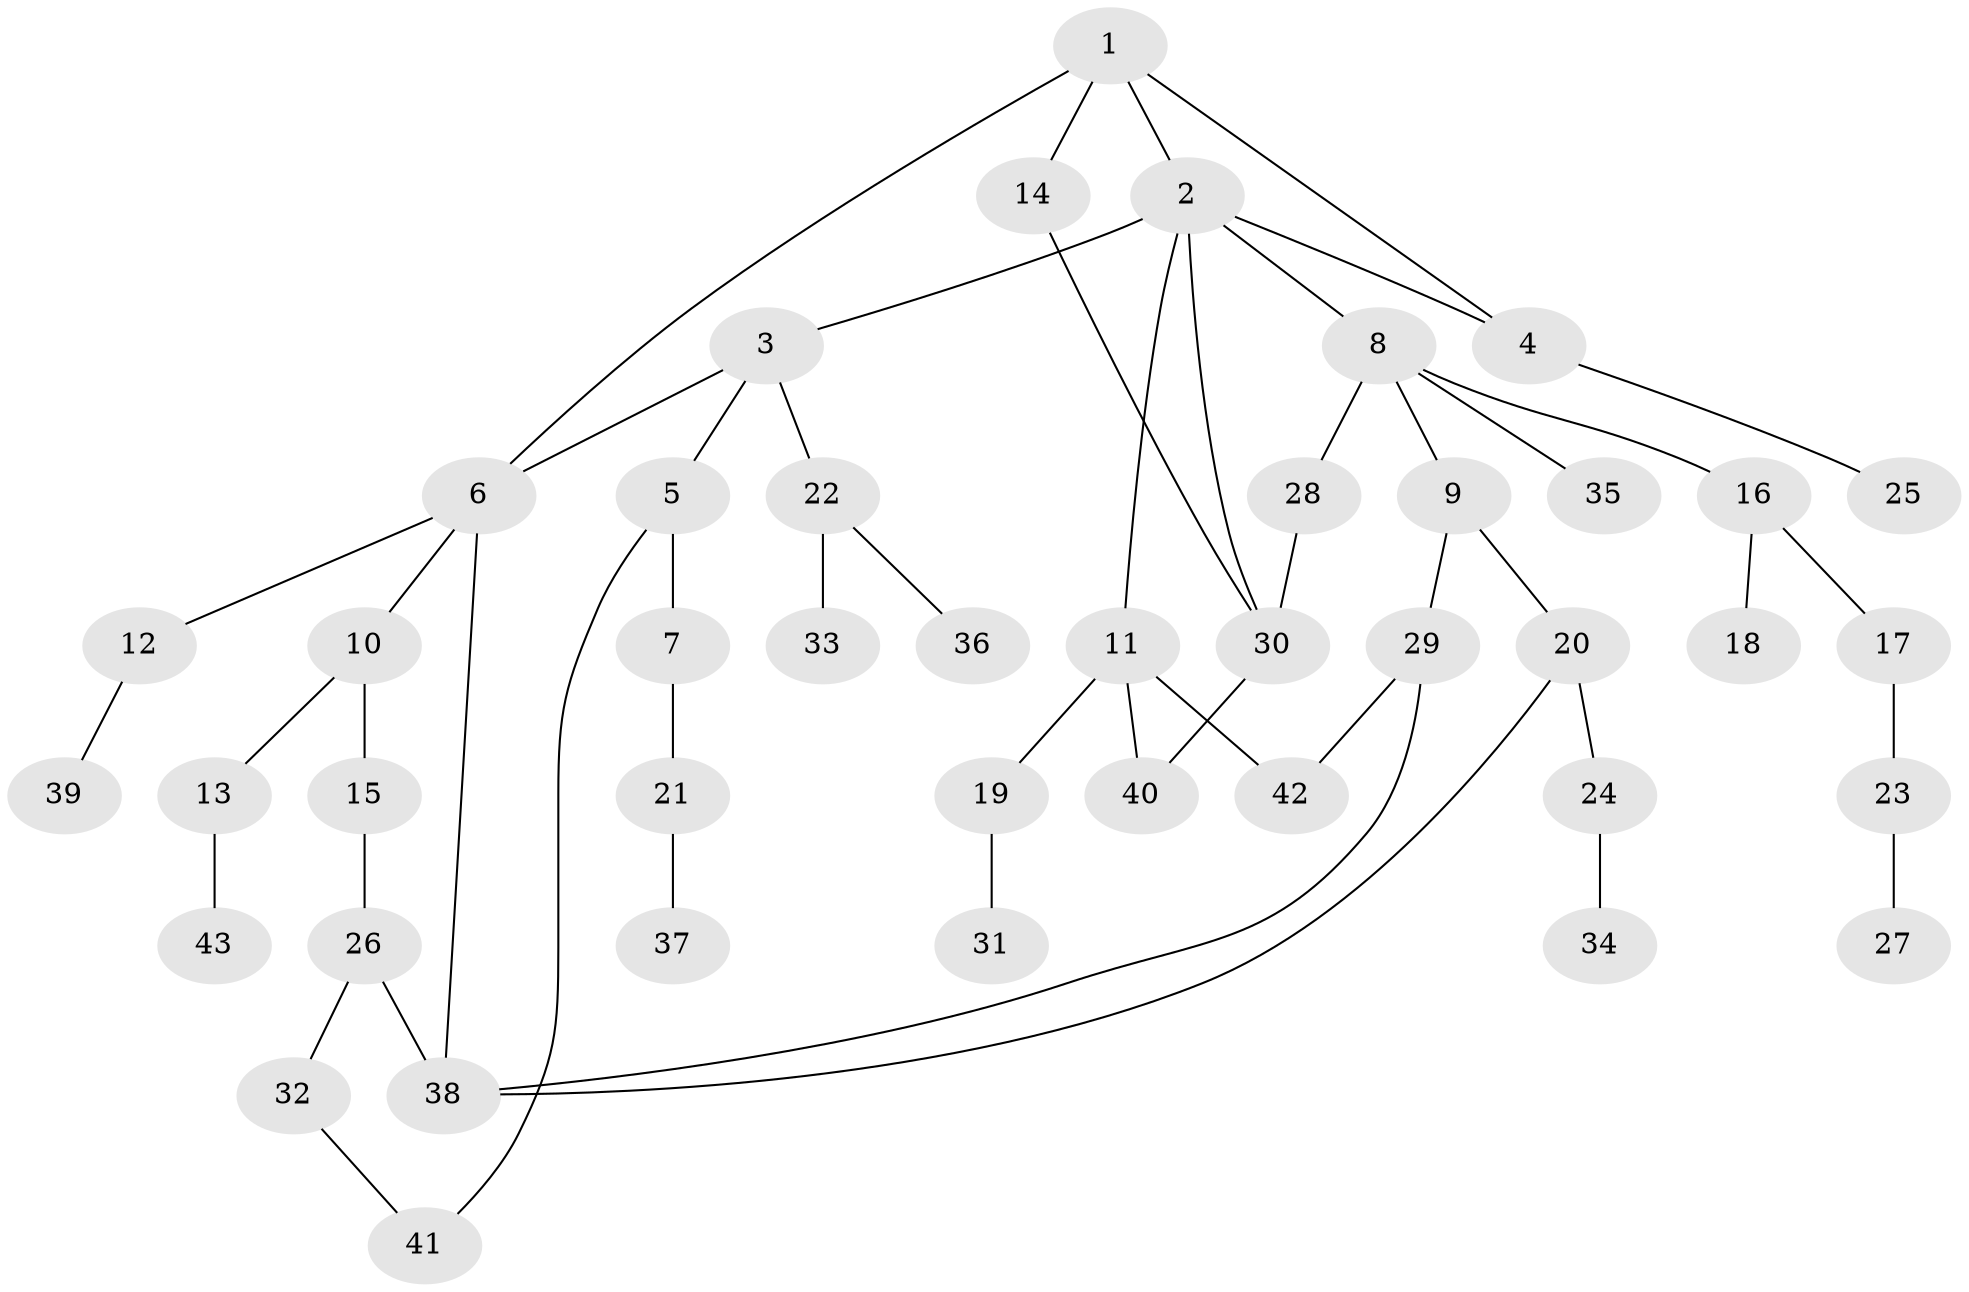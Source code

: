 // original degree distribution, {5: 0.03333333333333333, 6: 0.03333333333333333, 4: 0.16666666666666666, 2: 0.3, 1: 0.36666666666666664, 3: 0.1}
// Generated by graph-tools (version 1.1) at 2025/48/03/04/25 22:48:47]
// undirected, 43 vertices, 52 edges
graph export_dot {
  node [color=gray90,style=filled];
  1;
  2;
  3;
  4;
  5;
  6;
  7;
  8;
  9;
  10;
  11;
  12;
  13;
  14;
  15;
  16;
  17;
  18;
  19;
  20;
  21;
  22;
  23;
  24;
  25;
  26;
  27;
  28;
  29;
  30;
  31;
  32;
  33;
  34;
  35;
  36;
  37;
  38;
  39;
  40;
  41;
  42;
  43;
  1 -- 2 [weight=1.0];
  1 -- 4 [weight=1.0];
  1 -- 6 [weight=1.0];
  1 -- 14 [weight=1.0];
  2 -- 3 [weight=1.0];
  2 -- 4 [weight=1.0];
  2 -- 8 [weight=1.0];
  2 -- 11 [weight=1.0];
  2 -- 30 [weight=1.0];
  3 -- 5 [weight=1.0];
  3 -- 6 [weight=1.0];
  3 -- 22 [weight=1.0];
  4 -- 25 [weight=1.0];
  5 -- 7 [weight=1.0];
  5 -- 41 [weight=1.0];
  6 -- 10 [weight=1.0];
  6 -- 12 [weight=1.0];
  6 -- 38 [weight=1.0];
  7 -- 21 [weight=1.0];
  8 -- 9 [weight=1.0];
  8 -- 16 [weight=1.0];
  8 -- 28 [weight=1.0];
  8 -- 35 [weight=1.0];
  9 -- 20 [weight=1.0];
  9 -- 29 [weight=1.0];
  10 -- 13 [weight=1.0];
  10 -- 15 [weight=1.0];
  11 -- 19 [weight=1.0];
  11 -- 40 [weight=1.0];
  11 -- 42 [weight=1.0];
  12 -- 39 [weight=1.0];
  13 -- 43 [weight=1.0];
  14 -- 30 [weight=1.0];
  15 -- 26 [weight=1.0];
  16 -- 17 [weight=1.0];
  16 -- 18 [weight=1.0];
  17 -- 23 [weight=1.0];
  19 -- 31 [weight=1.0];
  20 -- 24 [weight=1.0];
  20 -- 38 [weight=1.0];
  21 -- 37 [weight=1.0];
  22 -- 33 [weight=1.0];
  22 -- 36 [weight=1.0];
  23 -- 27 [weight=1.0];
  24 -- 34 [weight=1.0];
  26 -- 32 [weight=1.0];
  26 -- 38 [weight=1.0];
  28 -- 30 [weight=1.0];
  29 -- 38 [weight=1.0];
  29 -- 42 [weight=1.0];
  30 -- 40 [weight=1.0];
  32 -- 41 [weight=1.0];
}
